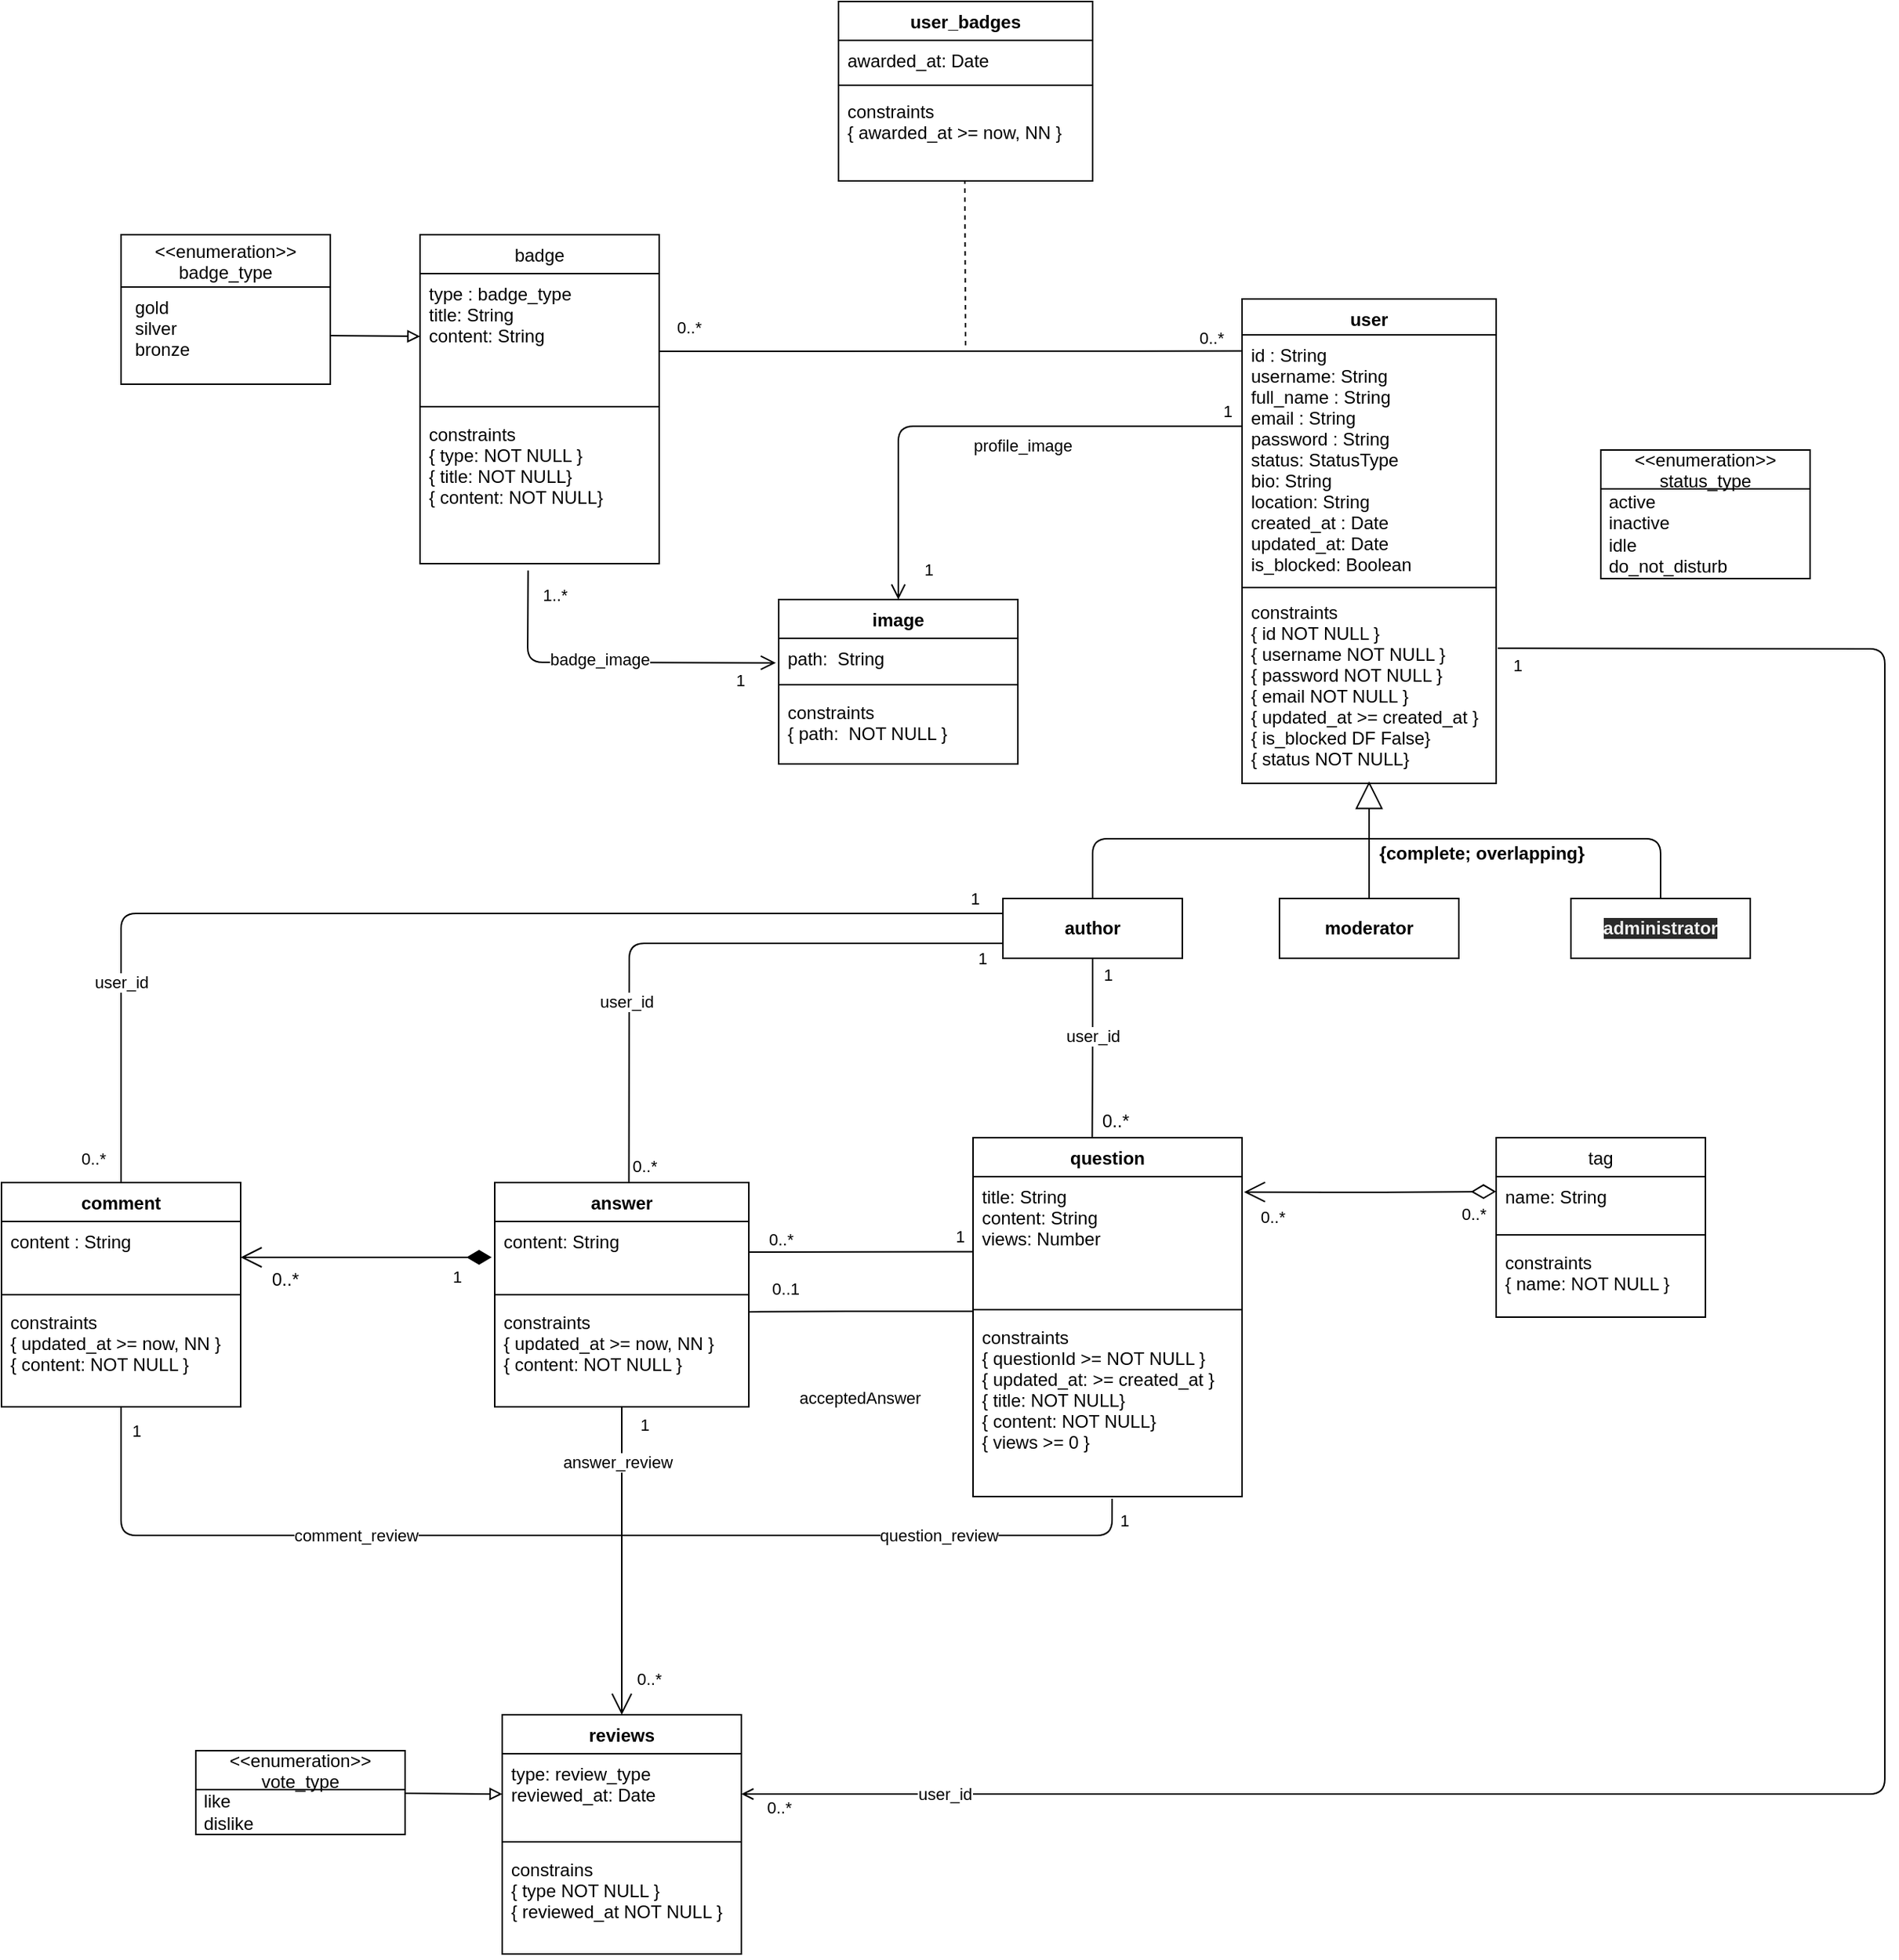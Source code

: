 <mxfile>
    <diagram id="tfldwmdO81GYDGE_3MQ3" name="Page-1">
        <mxGraphModel dx="2398" dy="1320" grid="1" gridSize="10" guides="1" tooltips="1" connect="1" arrows="1" fold="1" page="0" pageScale="1" pageWidth="827" pageHeight="1169" background="none" math="0" shadow="0">
            <root>
                <mxCell id="0"/>
                <mxCell id="1" parent="0"/>
                <mxCell id="27" value="user" style="swimlane;fontStyle=1;align=center;verticalAlign=top;childLayout=stackLayout;horizontal=1;startSize=24;horizontalStack=0;resizeParent=1;resizeParentMax=0;resizeLast=0;collapsible=1;marginBottom=0;" parent="1" vertex="1">
                    <mxGeometry x="130" y="169" width="170" height="324" as="geometry">
                        <mxRectangle x="120" y="366" width="140" height="26" as="alternateBounds"/>
                    </mxGeometry>
                </mxCell>
                <mxCell id="28" value="id : String&#10;username: String&#10;full_name : String&#10;email : String&#10;password : String&#10;status: StatusType&#10;bio: String&#10;location: String&#10;created_at : Date&#10;updated_at: Date&#10;is_blocked: Boolean" style="text;strokeColor=none;fillColor=none;align=left;verticalAlign=top;spacingLeft=4;spacingRight=4;overflow=hidden;rotatable=0;points=[[0,0.5],[1,0.5]];portConstraint=eastwest;" parent="27" vertex="1">
                    <mxGeometry y="24" width="170" height="166" as="geometry"/>
                </mxCell>
                <mxCell id="204" value="" style="line;strokeWidth=1;fillColor=none;align=left;verticalAlign=middle;spacingTop=-1;spacingLeft=3;spacingRight=3;rotatable=0;labelPosition=right;points=[];portConstraint=eastwest;" parent="27" vertex="1">
                    <mxGeometry y="190" width="170" height="6" as="geometry"/>
                </mxCell>
                <mxCell id="205" value="constraints&#10;{ id NOT NULL }&#10;{ username NOT NULL }&#10;{ password NOT NULL }&#10;{ email NOT NULL }&#10;{ updated_at &gt;= created_at }&#10;{ is_blocked DF False}&#10;{ status NOT NULL}&#10;" style="text;strokeColor=none;fillColor=none;align=left;verticalAlign=top;spacingLeft=4;spacingRight=4;overflow=hidden;rotatable=0;points=[[0,0.5],[1,0.5]];portConstraint=eastwest;" parent="27" vertex="1">
                    <mxGeometry y="196" width="170" height="128" as="geometry"/>
                </mxCell>
                <mxCell id="45" value="image" style="swimlane;fontStyle=1;align=center;verticalAlign=top;childLayout=stackLayout;horizontal=1;startSize=26;horizontalStack=0;resizeParent=1;resizeParentMax=0;resizeLast=0;collapsible=1;marginBottom=0;" parent="1" vertex="1">
                    <mxGeometry x="-180" y="370" width="160" height="110" as="geometry"/>
                </mxCell>
                <mxCell id="46" value="path:  String" style="text;strokeColor=none;fillColor=none;align=left;verticalAlign=top;spacingLeft=4;spacingRight=4;overflow=hidden;rotatable=0;points=[[0,0.5],[1,0.5]];portConstraint=eastwest;" parent="45" vertex="1">
                    <mxGeometry y="26" width="160" height="26" as="geometry"/>
                </mxCell>
                <mxCell id="370" value="" style="line;strokeWidth=1;fillColor=none;align=left;verticalAlign=middle;spacingTop=-1;spacingLeft=3;spacingRight=3;rotatable=0;labelPosition=right;points=[];portConstraint=eastwest;" parent="45" vertex="1">
                    <mxGeometry y="52" width="160" height="10" as="geometry"/>
                </mxCell>
                <mxCell id="369" value="constraints&#10;{ path:  NOT NULL }" style="text;strokeColor=none;fillColor=none;align=left;verticalAlign=top;spacingLeft=4;spacingRight=4;overflow=hidden;rotatable=0;points=[[0,0.5],[1,0.5]];portConstraint=eastwest;" parent="45" vertex="1">
                    <mxGeometry y="62" width="160" height="48" as="geometry"/>
                </mxCell>
                <mxCell id="89" value="badge" style="swimlane;fontStyle=0;childLayout=stackLayout;horizontal=1;startSize=26;horizontalStack=0;resizeParent=1;resizeParentMax=0;resizeLast=0;collapsible=1;marginBottom=0;" parent="1" vertex="1">
                    <mxGeometry x="-420" y="126" width="160" height="220" as="geometry">
                        <mxRectangle x="-420" y="126" width="70" height="26" as="alternateBounds"/>
                    </mxGeometry>
                </mxCell>
                <mxCell id="91" value="type : badge_type&#10;title: String&#10;content: String&#10;" style="text;strokeColor=none;fillColor=none;align=left;verticalAlign=top;spacingLeft=4;spacingRight=4;overflow=hidden;rotatable=0;points=[[0,0.5],[1,0.5]];portConstraint=eastwest;" parent="89" vertex="1">
                    <mxGeometry y="26" width="160" height="84" as="geometry"/>
                </mxCell>
                <mxCell id="364" value="" style="line;strokeWidth=1;fillColor=none;align=left;verticalAlign=middle;spacingTop=-1;spacingLeft=3;spacingRight=3;rotatable=0;labelPosition=right;points=[];portConstraint=eastwest;" parent="89" vertex="1">
                    <mxGeometry y="110" width="160" height="10" as="geometry"/>
                </mxCell>
                <mxCell id="363" value="constraints&#10;{ type: NOT NULL }&#10;{ title: NOT NULL}&#10;{ content: NOT NULL}&#10;" style="text;strokeColor=none;fillColor=none;align=left;verticalAlign=top;spacingLeft=4;spacingRight=4;overflow=hidden;rotatable=0;points=[[0,0.5],[1,0.5]];portConstraint=eastwest;" parent="89" vertex="1">
                    <mxGeometry y="120" width="160" height="100" as="geometry"/>
                </mxCell>
                <mxCell id="101" value="&lt;span style=&quot;font-size: 12px ; font-weight: 700&quot;&gt;{complete; overlapping}&lt;/span&gt;" style="endArrow=block;endSize=16;endFill=0;html=1;exitX=0.5;exitY=0;exitDx=0;exitDy=0;entryX=0.5;entryY=0.989;entryDx=0;entryDy=0;entryPerimeter=0;" parent="1" source="209" target="205" edge="1">
                    <mxGeometry x="-0.235" y="-75" width="160" relative="1" as="geometry">
                        <mxPoint x="210" y="566.584" as="sourcePoint"/>
                        <mxPoint x="170" y="370" as="targetPoint"/>
                        <mxPoint as="offset"/>
                    </mxGeometry>
                </mxCell>
                <mxCell id="112" value="" style="endArrow=none;html=1;entryX=0.5;entryY=0;entryDx=0;entryDy=0;exitX=0.5;exitY=0;exitDx=0;exitDy=0;" parent="1" source="207" target="211" edge="1">
                    <mxGeometry width="50" height="50" relative="1" as="geometry">
                        <mxPoint x="30" y="597" as="sourcePoint"/>
                        <mxPoint x="430" y="597" as="targetPoint"/>
                        <Array as="points">
                            <mxPoint x="30" y="530"/>
                            <mxPoint x="210" y="530"/>
                            <mxPoint x="410" y="530"/>
                        </Array>
                    </mxGeometry>
                </mxCell>
                <mxCell id="141" style="edgeStyle=orthogonalEdgeStyle;rounded=0;orthogonalLoop=1;jettySize=auto;html=1;" parent="1" edge="1">
                    <mxGeometry x="-0.919" y="-1" relative="1" as="geometry">
                        <mxPoint y="9" as="offset"/>
                    </mxGeometry>
                </mxCell>
                <mxCell id="144" value="" style="endArrow=open;startArrow=none;endFill=0;startFill=0;endSize=8;html=1;verticalAlign=bottom;labelBackgroundColor=none;strokeWidth=1;entryX=0.5;entryY=0;entryDx=0;entryDy=0;edgeStyle=orthogonalEdgeStyle;rounded=1;exitX=0;exitY=0.368;exitDx=0;exitDy=0;exitPerimeter=0;" parent="1" source="28" target="45" edge="1">
                    <mxGeometry width="160" relative="1" as="geometry">
                        <mxPoint x="-110" y="210" as="sourcePoint"/>
                        <mxPoint x="-290" y="370" as="targetPoint"/>
                        <Array as="points"/>
                    </mxGeometry>
                </mxCell>
                <mxCell id="145" value="profile_image" style="edgeLabel;html=1;align=center;verticalAlign=middle;resizable=0;points=[];" parent="144" connectable="0" vertex="1">
                    <mxGeometry x="-0.149" relative="1" as="geometry">
                        <mxPoint y="13" as="offset"/>
                    </mxGeometry>
                </mxCell>
                <mxCell id="146" value="1" style="edgeLabel;html=1;align=center;verticalAlign=middle;resizable=0;points=[];" parent="144" connectable="0" vertex="1">
                    <mxGeometry x="0.754" y="-2" relative="1" as="geometry">
                        <mxPoint x="22" y="22" as="offset"/>
                    </mxGeometry>
                </mxCell>
                <mxCell id="147" value="1" style="edgeLabel;html=1;align=center;verticalAlign=middle;resizable=0;points=[];" parent="144" connectable="0" vertex="1">
                    <mxGeometry x="-0.94" relative="1" as="geometry">
                        <mxPoint y="-10" as="offset"/>
                    </mxGeometry>
                </mxCell>
                <mxCell id="152" value="" style="endArrow=open;startArrow=none;endFill=0;startFill=0;endSize=8;html=1;verticalAlign=bottom;labelBackgroundColor=none;strokeWidth=1;entryX=-0.012;entryY=0.385;entryDx=0;entryDy=0;entryPerimeter=0;exitX=0.452;exitY=1.046;exitDx=0;exitDy=0;exitPerimeter=0;" parent="1" source="363" target="45" edge="1">
                    <mxGeometry width="160" relative="1" as="geometry">
                        <mxPoint x="-410" y="430" as="sourcePoint"/>
                        <mxPoint x="-280" y="444.12" as="targetPoint"/>
                        <Array as="points">
                            <mxPoint x="-348" y="412"/>
                        </Array>
                    </mxGeometry>
                </mxCell>
                <mxCell id="153" value="badge_image" style="edgeLabel;html=1;align=center;verticalAlign=middle;resizable=0;points=[];" parent="152" connectable="0" vertex="1">
                    <mxGeometry x="-0.149" relative="1" as="geometry">
                        <mxPoint x="12" y="-2" as="offset"/>
                    </mxGeometry>
                </mxCell>
                <mxCell id="154" value="1" style="edgeLabel;html=1;align=center;verticalAlign=middle;resizable=0;points=[];" parent="152" connectable="0" vertex="1">
                    <mxGeometry x="0.754" y="-2" relative="1" as="geometry">
                        <mxPoint x="4" y="9" as="offset"/>
                    </mxGeometry>
                </mxCell>
                <mxCell id="207" value="&lt;b&gt;author&lt;/b&gt;" style="whiteSpace=wrap;html=1;" parent="1" vertex="1">
                    <mxGeometry x="-30" y="570" width="120" height="40" as="geometry"/>
                </mxCell>
                <mxCell id="209" value="&lt;span style=&quot;font-weight: 700&quot;&gt;moderator&lt;/span&gt;" style="whiteSpace=wrap;html=1;" parent="1" vertex="1">
                    <mxGeometry x="155" y="570" width="120" height="40" as="geometry"/>
                </mxCell>
                <mxCell id="211" value="&lt;span style=&quot;color: rgb(240 , 240 , 240) ; font-family: &amp;#34;helvetica&amp;#34; ; font-size: 12px ; font-style: normal ; font-weight: 700 ; letter-spacing: normal ; text-align: center ; text-indent: 0px ; text-transform: none ; word-spacing: 0px ; background-color: rgb(42 , 42 , 42) ; display: inline ; float: none&quot;&gt;administrator&lt;/span&gt;" style="whiteSpace=wrap;html=1;" parent="1" vertex="1">
                    <mxGeometry x="350" y="570" width="120" height="40" as="geometry"/>
                </mxCell>
                <mxCell id="93" value="tag" style="swimlane;fontStyle=0;childLayout=stackLayout;horizontal=1;startSize=26;horizontalStack=0;resizeParent=1;resizeParentMax=0;resizeLast=0;collapsible=1;marginBottom=0;" parent="1" vertex="1">
                    <mxGeometry x="300" y="730" width="140" height="120" as="geometry"/>
                </mxCell>
                <mxCell id="94" value="name: String" style="text;strokeColor=none;fillColor=none;align=left;verticalAlign=top;spacingLeft=4;spacingRight=4;overflow=hidden;rotatable=0;points=[[0,0.5],[1,0.5]];portConstraint=eastwest;" parent="93" vertex="1">
                    <mxGeometry y="26" width="140" height="34" as="geometry"/>
                </mxCell>
                <mxCell id="380" value="" style="line;strokeWidth=1;fillColor=none;align=left;verticalAlign=middle;spacingTop=-1;spacingLeft=3;spacingRight=3;rotatable=0;labelPosition=right;points=[];portConstraint=eastwest;" parent="93" vertex="1">
                    <mxGeometry y="60" width="140" height="10" as="geometry"/>
                </mxCell>
                <mxCell id="379" value="constraints&#10;{ name: NOT NULL }&#10;" style="text;strokeColor=none;fillColor=none;align=left;verticalAlign=top;spacingLeft=4;spacingRight=4;overflow=hidden;rotatable=0;points=[[0,0.5],[1,0.5]];portConstraint=eastwest;" parent="93" vertex="1">
                    <mxGeometry y="70" width="140" height="50" as="geometry"/>
                </mxCell>
                <mxCell id="7" value="question" style="swimlane;fontStyle=1;align=center;verticalAlign=top;childLayout=stackLayout;horizontal=1;startSize=26;horizontalStack=0;resizeParent=1;resizeParentMax=0;resizeLast=0;collapsible=1;marginBottom=0;" parent="1" vertex="1">
                    <mxGeometry x="-50" y="730" width="180" height="240" as="geometry">
                        <mxRectangle x="70.36" y="894.29" width="80" height="26" as="alternateBounds"/>
                    </mxGeometry>
                </mxCell>
                <mxCell id="8" value="title: String&#10;content: String&#10;views: Number" style="text;strokeColor=none;fillColor=none;align=left;verticalAlign=top;spacingLeft=4;spacingRight=4;overflow=hidden;rotatable=0;points=[[0,0.5],[1,0.5]];portConstraint=eastwest;" parent="7" vertex="1">
                    <mxGeometry y="26" width="180" height="84" as="geometry"/>
                </mxCell>
                <mxCell id="439" value="" style="line;strokeWidth=1;fillColor=none;align=left;verticalAlign=middle;spacingTop=-1;spacingLeft=3;spacingRight=3;rotatable=0;labelPosition=right;points=[];portConstraint=eastwest;" parent="7" vertex="1">
                    <mxGeometry y="110" width="180" height="10" as="geometry"/>
                </mxCell>
                <mxCell id="376" value="constraints&#10;{ questionId &gt;= NOT NULL }&#10;{ updated_at: &gt;= created_at }&#10;{ title: NOT NULL}&#10;{ content: NOT NULL}&#10;{ views &gt;= 0 }" style="text;strokeColor=none;fillColor=none;align=left;verticalAlign=top;spacingLeft=4;spacingRight=4;overflow=hidden;rotatable=0;points=[[0,0.5],[1,0.5]];portConstraint=eastwest;" parent="7" vertex="1">
                    <mxGeometry y="120" width="180" height="120" as="geometry"/>
                </mxCell>
                <mxCell id="58" value="comment" style="swimlane;fontStyle=1;align=center;verticalAlign=top;childLayout=stackLayout;horizontal=1;startSize=26;horizontalStack=0;resizeParent=1;resizeParentMax=0;resizeLast=0;collapsible=1;marginBottom=0;" parent="1" vertex="1">
                    <mxGeometry x="-700" y="760.0" width="160" height="150" as="geometry">
                        <mxRectangle x="-700" y="859.91" width="90" height="26" as="alternateBounds"/>
                    </mxGeometry>
                </mxCell>
                <mxCell id="59" value="content : String&#10;" style="text;strokeColor=none;fillColor=none;align=left;verticalAlign=top;spacingLeft=4;spacingRight=4;overflow=hidden;rotatable=0;points=[[0,0.5],[1,0.5]];portConstraint=eastwest;" parent="58" vertex="1">
                    <mxGeometry y="26" width="160" height="44" as="geometry"/>
                </mxCell>
                <mxCell id="372" value="" style="line;strokeWidth=1;fillColor=none;align=left;verticalAlign=middle;spacingTop=-1;spacingLeft=3;spacingRight=3;rotatable=0;labelPosition=right;points=[];portConstraint=eastwest;" parent="58" vertex="1">
                    <mxGeometry y="70" width="160" height="10" as="geometry"/>
                </mxCell>
                <mxCell id="371" value="constraints&#10;{ updated_at &gt;= now, NN }&#10;{ content: NOT NULL }" style="text;strokeColor=none;fillColor=none;align=left;verticalAlign=top;spacingLeft=4;spacingRight=4;overflow=hidden;rotatable=0;points=[[0,0.5],[1,0.5]];portConstraint=eastwest;" parent="58" vertex="1">
                    <mxGeometry y="80" width="160" height="70" as="geometry"/>
                </mxCell>
                <mxCell id="83" value="reviews" style="swimlane;fontStyle=1;align=center;verticalAlign=top;childLayout=stackLayout;horizontal=1;startSize=26;horizontalStack=0;resizeParent=1;resizeParentMax=0;resizeLast=0;collapsible=1;marginBottom=0;" parent="1" vertex="1">
                    <mxGeometry x="-365" y="1116" width="160" height="160" as="geometry">
                        <mxRectangle x="-365" y="1280" width="80" height="26" as="alternateBounds"/>
                    </mxGeometry>
                </mxCell>
                <mxCell id="84" value="type: review_type&#10;reviewed_at: Date" style="text;strokeColor=none;fillColor=none;align=left;verticalAlign=top;spacingLeft=4;spacingRight=4;overflow=hidden;rotatable=0;points=[[0,0.5],[1,0.5]];portConstraint=eastwest;" parent="83" vertex="1">
                    <mxGeometry y="26" width="160" height="54" as="geometry"/>
                </mxCell>
                <mxCell id="222" value="" style="line;strokeWidth=1;fillColor=none;align=left;verticalAlign=middle;spacingTop=-1;spacingLeft=3;spacingRight=3;rotatable=0;labelPosition=right;points=[];portConstraint=eastwest;" parent="83" vertex="1">
                    <mxGeometry y="80" width="160" height="10" as="geometry"/>
                </mxCell>
                <mxCell id="454" value="constrains&#10;{ type NOT NULL }&#10;{ reviewed_at NOT NULL }" style="text;strokeColor=none;fillColor=none;align=left;verticalAlign=top;spacingLeft=4;spacingRight=4;overflow=hidden;rotatable=0;points=[[0,0.5],[1,0.5]];portConstraint=eastwest;" parent="83" vertex="1">
                    <mxGeometry y="90" width="160" height="70" as="geometry"/>
                </mxCell>
                <mxCell id="162" value="0..*" style="text;html=1;strokeColor=none;fillColor=none;align=center;verticalAlign=middle;whiteSpace=wrap;rounded=0;" parent="1" vertex="1">
                    <mxGeometry x="-530" y="814.622" width="40" height="19.818" as="geometry"/>
                </mxCell>
                <mxCell id="232" value="1..*" style="edgeLabel;html=1;align=center;verticalAlign=middle;resizable=0;points=[];" parent="1" connectable="0" vertex="1">
                    <mxGeometry x="-209.998" y="330.997" as="geometry">
                        <mxPoint x="-120" y="36" as="offset"/>
                    </mxGeometry>
                </mxCell>
                <mxCell id="238" value="" style="endArrow=none;html=1;edgeStyle=orthogonalEdgeStyle;entryX=-0.003;entryY=0.065;entryDx=0;entryDy=0;entryPerimeter=0;" parent="1" target="28" edge="1">
                    <mxGeometry relative="1" as="geometry">
                        <mxPoint x="-260" y="204" as="sourcePoint"/>
                        <mxPoint x="110" y="220" as="targetPoint"/>
                        <Array as="points">
                            <mxPoint x="-260" y="204"/>
                        </Array>
                    </mxGeometry>
                </mxCell>
                <mxCell id="239" value="0..*" style="edgeLabel;resizable=0;html=1;align=left;verticalAlign=bottom;" parent="238" connectable="0" vertex="1">
                    <mxGeometry x="-1" relative="1" as="geometry">
                        <mxPoint x="10" y="-8" as="offset"/>
                    </mxGeometry>
                </mxCell>
                <mxCell id="240" value="0..*" style="edgeLabel;resizable=0;html=1;align=right;verticalAlign=bottom;" parent="238" connectable="0" vertex="1">
                    <mxGeometry x="1" relative="1" as="geometry">
                        <mxPoint x="-11" as="offset"/>
                    </mxGeometry>
                </mxCell>
                <mxCell id="241" value="" style="endArrow=none;html=1;edgeStyle=orthogonalEdgeStyle;exitX=0.5;exitY=1;exitDx=0;exitDy=0;entryX=0.443;entryY=-0.002;entryDx=0;entryDy=0;entryPerimeter=0;" parent="1" source="207" target="7" edge="1">
                    <mxGeometry relative="1" as="geometry">
                        <mxPoint x="30" y="690" as="sourcePoint"/>
                        <mxPoint x="30" y="770" as="targetPoint"/>
                        <Array as="points"/>
                    </mxGeometry>
                </mxCell>
                <mxCell id="423" value="user_id" style="edgeLabel;html=1;align=center;verticalAlign=middle;resizable=0;points=[];" parent="241" connectable="0" vertex="1">
                    <mxGeometry x="-0.06" y="-5" relative="1" as="geometry">
                        <mxPoint x="5" y="-5" as="offset"/>
                    </mxGeometry>
                </mxCell>
                <mxCell id="447" value="1" style="edgeLabel;html=1;align=center;verticalAlign=middle;resizable=0;points=[];" parent="241" vertex="1" connectable="0">
                    <mxGeometry x="-0.926" relative="1" as="geometry">
                        <mxPoint x="10" y="6" as="offset"/>
                    </mxGeometry>
                </mxCell>
                <mxCell id="451" value="&lt;span style=&quot;font-size: 12px&quot;&gt;0..*&lt;/span&gt;" style="edgeLabel;html=1;align=center;verticalAlign=middle;resizable=0;points=[];" parent="241" vertex="1" connectable="0">
                    <mxGeometry x="0.933" y="2" relative="1" as="geometry">
                        <mxPoint x="13" y="-7" as="offset"/>
                    </mxGeometry>
                </mxCell>
                <mxCell id="293" value="" style="endArrow=none;html=1;edgeStyle=orthogonalEdgeStyle;entryX=1.001;entryY=0.092;entryDx=0;entryDy=0;entryPerimeter=0;exitX=0.002;exitY=0.608;exitDx=0;exitDy=0;exitPerimeter=0;" parent="1" source="439" target="373" edge="1">
                    <mxGeometry relative="1" as="geometry">
                        <mxPoint x="68" y="846" as="sourcePoint"/>
                        <mxPoint x="-160" y="857" as="targetPoint"/>
                        <Array as="points"/>
                    </mxGeometry>
                </mxCell>
                <mxCell id="295" value="0..1" style="edgeLabel;resizable=0;html=1;align=right;verticalAlign=bottom;" parent="293" connectable="0" vertex="1">
                    <mxGeometry x="1" relative="1" as="geometry">
                        <mxPoint x="34" y="-7" as="offset"/>
                    </mxGeometry>
                </mxCell>
                <mxCell id="292" value="acceptedAnswer" style="edgeLabel;html=1;align=center;verticalAlign=middle;resizable=0;points=[];" parent="1" connectable="0" vertex="1">
                    <mxGeometry x="-410" y="770.14" width="180" as="geometry">
                        <mxPoint x="194" y="134" as="offset"/>
                    </mxGeometry>
                </mxCell>
                <mxCell id="305" value="0..*" style="endArrow=open;html=1;endSize=12;startArrow=diamondThin;startSize=14;startFill=0;edgeStyle=orthogonalEdgeStyle;align=left;verticalAlign=bottom;entryX=1.007;entryY=0.123;entryDx=0;entryDy=0;entryPerimeter=0;" parent="1" target="8" edge="1">
                    <mxGeometry x="-0.698" y="24" relative="1" as="geometry">
                        <mxPoint x="300" y="766" as="sourcePoint"/>
                        <mxPoint x="200.36" y="914.29" as="targetPoint"/>
                        <mxPoint as="offset"/>
                    </mxGeometry>
                </mxCell>
                <mxCell id="307" value="0..*" style="edgeLabel;resizable=0;html=1;align=right;verticalAlign=bottom;" parent="1" connectable="0" vertex="1">
                    <mxGeometry x="130" y="954.287" as="geometry">
                        <mxPoint x="29" y="-163" as="offset"/>
                    </mxGeometry>
                </mxCell>
                <mxCell id="310" value="1" style="endArrow=open;html=1;endSize=12;startArrow=diamondThin;startSize=14;startFill=1;edgeStyle=orthogonalEdgeStyle;align=left;verticalAlign=bottom;" parent="1" edge="1">
                    <mxGeometry x="-0.663" y="22" relative="1" as="geometry">
                        <mxPoint x="-372" y="810" as="sourcePoint"/>
                        <mxPoint x="-540" y="810" as="targetPoint"/>
                        <Array as="points"/>
                        <mxPoint as="offset"/>
                    </mxGeometry>
                </mxCell>
                <mxCell id="318" value="" style="endArrow=none;html=1;entryX=0;entryY=0.75;entryDx=0;entryDy=0;exitX=0.528;exitY=0;exitDx=0;exitDy=0;exitPerimeter=0;" parent="1" source="322" target="207" edge="1">
                    <mxGeometry width="50" height="50" relative="1" as="geometry">
                        <mxPoint x="-280" y="820" as="sourcePoint"/>
                        <mxPoint x="-160" y="584" as="targetPoint"/>
                        <Array as="points">
                            <mxPoint x="-280" y="600"/>
                            <mxPoint x="-160" y="600"/>
                        </Array>
                    </mxGeometry>
                </mxCell>
                <mxCell id="396" value="user_id" style="edgeLabel;html=1;align=center;verticalAlign=middle;resizable=0;points=[];" parent="318" vertex="1" connectable="0">
                    <mxGeometry x="-0.282" y="3" relative="1" as="geometry">
                        <mxPoint x="1" y="26" as="offset"/>
                    </mxGeometry>
                </mxCell>
                <mxCell id="458" value="1" style="edgeLabel;html=1;align=center;verticalAlign=middle;resizable=0;points=[];" parent="318" vertex="1" connectable="0">
                    <mxGeometry x="0.923" y="2" relative="1" as="geometry">
                        <mxPoint x="2" y="12" as="offset"/>
                    </mxGeometry>
                </mxCell>
                <mxCell id="477" value="0..*" style="edgeLabel;html=1;align=center;verticalAlign=middle;resizable=0;points=[];" parent="318" vertex="1" connectable="0">
                    <mxGeometry x="-0.945" relative="1" as="geometry">
                        <mxPoint x="10" as="offset"/>
                    </mxGeometry>
                </mxCell>
                <mxCell id="322" value="answer" style="swimlane;fontStyle=1;align=center;verticalAlign=top;childLayout=stackLayout;horizontal=1;startSize=26;horizontalStack=0;resizeParent=1;resizeParentMax=0;resizeLast=0;collapsible=1;marginBottom=0;" parent="1" vertex="1">
                    <mxGeometry x="-370" y="760" width="170" height="150" as="geometry">
                        <mxRectangle x="-370" y="844" width="80" height="26" as="alternateBounds"/>
                    </mxGeometry>
                </mxCell>
                <mxCell id="323" value="content: String" style="text;strokeColor=none;fillColor=none;align=left;verticalAlign=top;spacingLeft=4;spacingRight=4;overflow=hidden;rotatable=0;points=[[0,0.5],[1,0.5]];portConstraint=eastwest;" parent="322" vertex="1">
                    <mxGeometry y="26" width="170" height="44" as="geometry"/>
                </mxCell>
                <mxCell id="374" value="" style="line;strokeWidth=1;fillColor=none;align=left;verticalAlign=middle;spacingTop=-1;spacingLeft=3;spacingRight=3;rotatable=0;labelPosition=right;points=[];portConstraint=eastwest;" parent="322" vertex="1">
                    <mxGeometry y="70" width="170" height="10" as="geometry"/>
                </mxCell>
                <mxCell id="373" value="constraints&#10;{ updated_at &gt;= now, NN }&#10;{ content: NOT NULL }" style="text;strokeColor=none;fillColor=none;align=left;verticalAlign=top;spacingLeft=4;spacingRight=4;overflow=hidden;rotatable=0;points=[[0,0.5],[1,0.5]];portConstraint=eastwest;" parent="322" vertex="1">
                    <mxGeometry y="80" width="170" height="70" as="geometry"/>
                </mxCell>
                <mxCell id="328" value="" style="endArrow=none;html=1;entryX=0;entryY=0.25;entryDx=0;entryDy=0;exitX=0.5;exitY=0;exitDx=0;exitDy=0;" parent="1" source="58" target="207" edge="1">
                    <mxGeometry width="50" height="50" relative="1" as="geometry">
                        <mxPoint x="-620" y="933.91" as="sourcePoint"/>
                        <mxPoint x="-90" y="724" as="targetPoint"/>
                        <Array as="points">
                            <mxPoint x="-620" y="580"/>
                        </Array>
                    </mxGeometry>
                </mxCell>
                <mxCell id="397" value="user_id" style="edgeLabel;html=1;align=center;verticalAlign=middle;resizable=0;points=[];" parent="328" vertex="1" connectable="0">
                    <mxGeometry x="-0.536" y="2" relative="1" as="geometry">
                        <mxPoint x="2" y="44" as="offset"/>
                    </mxGeometry>
                </mxCell>
                <mxCell id="459" value="1" style="edgeLabel;html=1;align=center;verticalAlign=middle;resizable=0;points=[];" parent="328" vertex="1" connectable="0">
                    <mxGeometry x="0.972" y="2" relative="1" as="geometry">
                        <mxPoint x="-8" y="-8" as="offset"/>
                    </mxGeometry>
                </mxCell>
                <mxCell id="332" value="0..*" style="edgeLabel;resizable=0;html=1;align=right;verticalAlign=bottom;" parent="1" connectable="0" vertex="1">
                    <mxGeometry x="-540.0" y="755.997" as="geometry">
                        <mxPoint x="-90" y="-3" as="offset"/>
                    </mxGeometry>
                </mxCell>
                <mxCell id="357" value="&lt;&lt;enumeration&gt;&gt;&#10;status_type" style="swimlane;fontStyle=0;childLayout=stackLayout;horizontal=1;startSize=26;horizontalStack=0;resizeParent=1;resizeParentMax=0;resizeLast=0;collapsible=1;marginBottom=0;" parent="1" vertex="1">
                    <mxGeometry x="370" y="270" width="140" height="86" as="geometry"/>
                </mxCell>
                <mxCell id="362" value="&lt;div&gt;&lt;span&gt;&amp;nbsp;active&lt;/span&gt;&lt;/div&gt;&lt;div&gt;&lt;span&gt;&amp;nbsp;inactive&lt;/span&gt;&lt;/div&gt;&lt;div&gt;&lt;span&gt;&amp;nbsp;idle&lt;/span&gt;&lt;/div&gt;&lt;div&gt;&lt;span&gt;&amp;nbsp;do_not_disturb&lt;/span&gt;&lt;/div&gt;" style="text;html=1;align=left;verticalAlign=middle;resizable=0;points=[];autosize=1;strokeColor=none;" parent="357" vertex="1">
                    <mxGeometry y="26" width="140" height="60" as="geometry"/>
                </mxCell>
                <mxCell id="404" value="" style="endArrow=none;html=1;entryX=0.5;entryY=1;entryDx=0;entryDy=0;" parent="1" target="58" edge="1">
                    <mxGeometry width="50" height="50" relative="1" as="geometry">
                        <mxPoint x="-290" y="996.0" as="sourcePoint"/>
                        <mxPoint x="-600" y="886" as="targetPoint"/>
                        <Array as="points">
                            <mxPoint x="-290" y="996.0"/>
                            <mxPoint x="-620" y="996.0"/>
                        </Array>
                    </mxGeometry>
                </mxCell>
                <mxCell id="449" value="comment_review" style="edgeLabel;html=1;align=center;verticalAlign=middle;resizable=0;points=[];" parent="404" connectable="0" vertex="1">
                    <mxGeometry x="-0.125" y="3" relative="1" as="geometry">
                        <mxPoint x="9" y="-3" as="offset"/>
                    </mxGeometry>
                </mxCell>
                <mxCell id="479" value="1" style="edgeLabel;html=1;align=center;verticalAlign=middle;resizable=0;points=[];" parent="404" connectable="0" vertex="1">
                    <mxGeometry x="0.905" y="-3" relative="1" as="geometry">
                        <mxPoint x="7" y="-4" as="offset"/>
                    </mxGeometry>
                </mxCell>
                <mxCell id="405" value="" style="endArrow=open;html=1;exitX=0.5;exitY=1;exitDx=0;exitDy=0;entryX=0.5;entryY=0;entryDx=0;entryDy=0;endFill=0;endSize=12;" parent="1" source="322" target="83" edge="1">
                    <mxGeometry width="50" height="50" relative="1" as="geometry">
                        <mxPoint x="-260" y="996.0" as="sourcePoint"/>
                        <mxPoint x="-210" y="1046" as="targetPoint"/>
                    </mxGeometry>
                </mxCell>
                <mxCell id="450" value="answer_review" style="edgeLabel;html=1;align=center;verticalAlign=middle;resizable=0;points=[];" parent="405" connectable="0" vertex="1">
                    <mxGeometry x="-0.648" y="-3" relative="1" as="geometry">
                        <mxPoint as="offset"/>
                    </mxGeometry>
                </mxCell>
                <mxCell id="478" value="0..*" style="edgeLabel;html=1;align=center;verticalAlign=middle;resizable=0;points=[];" parent="405" connectable="0" vertex="1">
                    <mxGeometry x="0.701" y="-2" relative="1" as="geometry">
                        <mxPoint x="20" y="7" as="offset"/>
                    </mxGeometry>
                </mxCell>
                <mxCell id="484" value="1" style="edgeLabel;html=1;align=center;verticalAlign=middle;resizable=0;points=[];" parent="405" connectable="0" vertex="1">
                    <mxGeometry x="-0.883" relative="1" as="geometry">
                        <mxPoint x="15" as="offset"/>
                    </mxGeometry>
                </mxCell>
                <mxCell id="406" value="" style="endArrow=none;html=1;rounded=1;entryX=0.517;entryY=1.013;entryDx=0;entryDy=0;entryPerimeter=0;" parent="1" target="376" edge="1">
                    <mxGeometry width="50" height="50" relative="1" as="geometry">
                        <mxPoint x="-290" y="996.0" as="sourcePoint"/>
                        <mxPoint x="90" y="996.0" as="targetPoint"/>
                        <Array as="points">
                            <mxPoint x="-40" y="996.0"/>
                            <mxPoint x="43" y="996.0"/>
                        </Array>
                    </mxGeometry>
                </mxCell>
                <mxCell id="452" value="question_review" style="edgeLabel;html=1;align=center;verticalAlign=middle;resizable=0;points=[];" parent="406" connectable="0" vertex="1">
                    <mxGeometry x="0.216" relative="1" as="geometry">
                        <mxPoint x="-1" as="offset"/>
                    </mxGeometry>
                </mxCell>
                <mxCell id="485" value="1" style="edgeLabel;html=1;align=center;verticalAlign=middle;resizable=0;points=[];" parent="406" connectable="0" vertex="1">
                    <mxGeometry x="0.81" y="1" relative="1" as="geometry">
                        <mxPoint x="17" y="-9" as="offset"/>
                    </mxGeometry>
                </mxCell>
                <mxCell id="410" value="" style="endArrow=none;html=1;endSize=12;exitX=1.001;exitY=0.467;exitDx=0;exitDy=0;entryX=0;entryY=0.598;entryDx=0;entryDy=0;entryPerimeter=0;exitPerimeter=0;" parent="1" source="323" target="8" edge="1">
                    <mxGeometry width="50" height="50" relative="1" as="geometry">
                        <mxPoint x="-190" y="816" as="sourcePoint"/>
                        <mxPoint x="50" y="816" as="targetPoint"/>
                    </mxGeometry>
                </mxCell>
                <mxCell id="448" value="1" style="edgeLabel;html=1;align=center;verticalAlign=middle;resizable=0;points=[];" parent="410" vertex="1" connectable="0">
                    <mxGeometry x="0.884" y="2" relative="1" as="geometry">
                        <mxPoint y="-9" as="offset"/>
                    </mxGeometry>
                </mxCell>
                <mxCell id="411" value="0..*" style="edgeLabel;resizable=0;html=1;align=right;verticalAlign=bottom;" parent="1" connectable="0" vertex="1">
                    <mxGeometry x="-170.0" y="806.0" as="geometry"/>
                </mxCell>
                <mxCell id="416" value="user_badges" style="swimlane;fontStyle=1;align=center;verticalAlign=top;childLayout=stackLayout;horizontal=1;startSize=26;horizontalStack=0;resizeParent=1;resizeParentMax=0;resizeLast=0;collapsible=1;marginBottom=0;" parent="1" vertex="1">
                    <mxGeometry x="-140" y="-30" width="170" height="120" as="geometry"/>
                </mxCell>
                <mxCell id="417" value="awarded_at: Date" style="text;strokeColor=none;fillColor=none;align=left;verticalAlign=top;spacingLeft=4;spacingRight=4;overflow=hidden;rotatable=0;points=[[0,0.5],[1,0.5]];portConstraint=eastwest;" parent="416" vertex="1">
                    <mxGeometry y="26" width="170" height="26" as="geometry"/>
                </mxCell>
                <mxCell id="418" value="" style="line;strokeWidth=1;fillColor=none;align=left;verticalAlign=middle;spacingTop=-1;spacingLeft=3;spacingRight=3;rotatable=0;labelPosition=right;points=[];portConstraint=eastwest;" parent="416" vertex="1">
                    <mxGeometry y="52" width="170" height="8" as="geometry"/>
                </mxCell>
                <mxCell id="419" value="constraints&#10;{ awarded_at &gt;= now, NN }" style="text;strokeColor=none;fillColor=none;align=left;verticalAlign=top;spacingLeft=4;spacingRight=4;overflow=hidden;rotatable=0;points=[[0,0.5],[1,0.5]];portConstraint=eastwest;" parent="416" vertex="1">
                    <mxGeometry y="60" width="170" height="60" as="geometry"/>
                </mxCell>
                <mxCell id="424" value="" style="endArrow=none;dashed=1;html=1;" parent="1" edge="1">
                    <mxGeometry width="50" height="50" relative="1" as="geometry">
                        <mxPoint x="-55" y="200" as="sourcePoint"/>
                        <mxPoint x="-55.5" y="90" as="targetPoint"/>
                    </mxGeometry>
                </mxCell>
                <mxCell id="425" value="" style="endArrow=open;html=1;exitX=1.006;exitY=0.294;exitDx=0;exitDy=0;exitPerimeter=0;entryX=1;entryY=0.5;entryDx=0;entryDy=0;endFill=0;" parent="1" source="205" target="84" edge="1">
                    <mxGeometry width="50" height="50" relative="1" as="geometry">
                        <mxPoint x="350" y="720" as="sourcePoint"/>
                        <mxPoint x="-201.8" y="1417.28" as="targetPoint"/>
                        <Array as="points">
                            <mxPoint x="560" y="403"/>
                            <mxPoint x="560" y="1169"/>
                        </Array>
                    </mxGeometry>
                </mxCell>
                <mxCell id="453" value="user_id" style="edgeLabel;html=1;align=center;verticalAlign=middle;resizable=0;points=[];" parent="425" connectable="0" vertex="1">
                    <mxGeometry x="0.848" relative="1" as="geometry">
                        <mxPoint as="offset"/>
                    </mxGeometry>
                </mxCell>
                <mxCell id="480" value="1" style="edgeLabel;html=1;align=center;verticalAlign=middle;resizable=0;points=[];" parent="425" connectable="0" vertex="1">
                    <mxGeometry x="-0.979" y="-1" relative="1" as="geometry">
                        <mxPoint x="-6" y="10" as="offset"/>
                    </mxGeometry>
                </mxCell>
                <mxCell id="481" value="0..*" style="edgeLabel;html=1;align=center;verticalAlign=middle;resizable=0;points=[];" parent="425" connectable="0" vertex="1">
                    <mxGeometry x="0.974" y="1" relative="1" as="geometry">
                        <mxPoint x="1" y="8" as="offset"/>
                    </mxGeometry>
                </mxCell>
                <mxCell id="456" style="edgeStyle=none;html=1;entryX=0;entryY=0.5;entryDx=0;entryDy=0;startArrow=none;startFill=0;endArrow=block;endFill=0;" parent="1" source="435" target="84" edge="1">
                    <mxGeometry relative="1" as="geometry"/>
                </mxCell>
                <mxCell id="435" value="&lt;&lt;enumeration&gt;&gt;&#10;vote_type" style="swimlane;fontStyle=0;childLayout=stackLayout;horizontal=1;startSize=26;horizontalStack=0;resizeParent=1;resizeParentMax=0;resizeLast=0;collapsible=1;marginBottom=0;" parent="1" vertex="1">
                    <mxGeometry x="-570" y="1140" width="140" height="56" as="geometry"/>
                </mxCell>
                <mxCell id="437" value="&amp;nbsp;like&lt;br&gt;&amp;nbsp;dislike" style="text;html=1;align=left;verticalAlign=middle;resizable=0;points=[];autosize=1;strokeColor=none;" parent="435" vertex="1">
                    <mxGeometry y="26" width="140" height="30" as="geometry"/>
                </mxCell>
                <mxCell id="445" value="" style="edgeStyle=none;html=1;startArrow=none;startFill=0;endArrow=block;endFill=0;exitX=1;exitY=0.5;exitDx=0;exitDy=0;entryX=0;entryY=0.5;entryDx=0;entryDy=0;" parent="1" source="476" target="91" edge="1">
                    <mxGeometry relative="1" as="geometry">
                        <mxPoint x="-450" y="160" as="targetPoint"/>
                        <mxPoint x="-470" y="219.98" as="sourcePoint"/>
                    </mxGeometry>
                </mxCell>
                <mxCell id="473" value="&lt;&lt;enumeration&gt;&gt;&#10;badge_type" style="swimlane;fontStyle=0;childLayout=stackLayout;horizontal=1;startSize=35;horizontalStack=0;resizeParent=1;resizeParentMax=0;resizeLast=0;collapsible=1;marginBottom=0;" parent="1" vertex="1">
                    <mxGeometry x="-620" y="126" width="140" height="100" as="geometry">
                        <mxRectangle x="-630" y="290" width="130" height="35" as="alternateBounds"/>
                    </mxGeometry>
                </mxCell>
                <mxCell id="476" value=" gold&#10; silver&#10; bronze&#10; " style="text;strokeColor=none;fillColor=none;align=left;verticalAlign=top;spacingLeft=4;spacingRight=4;overflow=hidden;rotatable=0;points=[[0,0.5],[1,0.5]];portConstraint=eastwest;" parent="473" vertex="1">
                    <mxGeometry y="35" width="140" height="65" as="geometry"/>
                </mxCell>
            </root>
        </mxGraphModel>
    </diagram>
</mxfile>